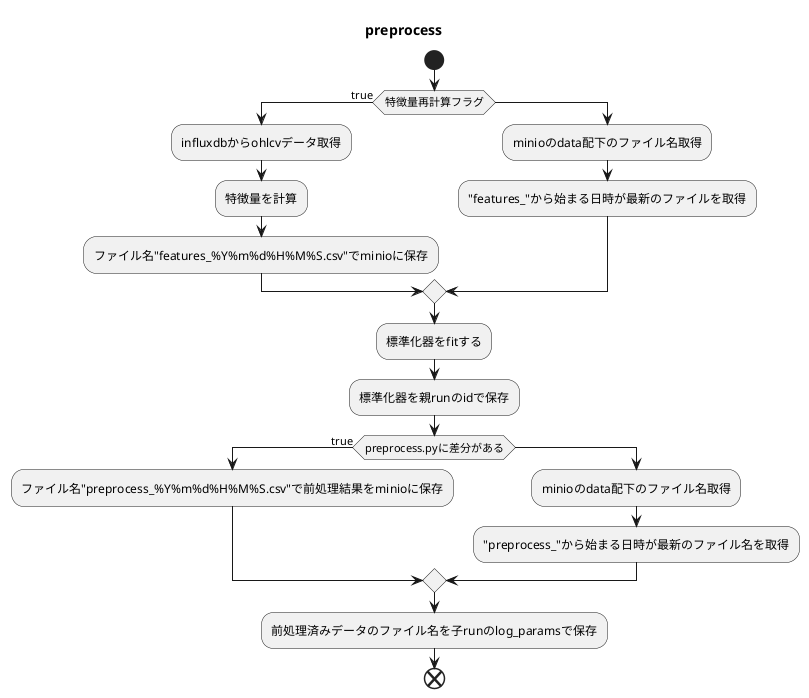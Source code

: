 @startuml preprocess
title preprocess

start

if (特徴量再計算フラグ) then (true)
:influxdbからohlcvデータ取得;
:特徴量を計算;
:ファイル名"features_%Y%m%d%H%M%S.csv"でminioに保存;
else
:minioのdata配下のファイル名取得;
:"features_"から始まる日時が最新のファイルを取得;
endif
:標準化器をfitする;
:標準化器を親runのidで保存;
if (preprocess.pyに差分がある) then (true)
:ファイル名"preprocess_%Y%m%d%H%M%S.csv"で前処理結果をminioに保存;
else
:minioのdata配下のファイル名取得;
:"preprocess_"から始まる日時が最新のファイル名を取得;
endif
:前処理済みデータのファイル名を子runのlog_paramsで保存;
end
@enduml